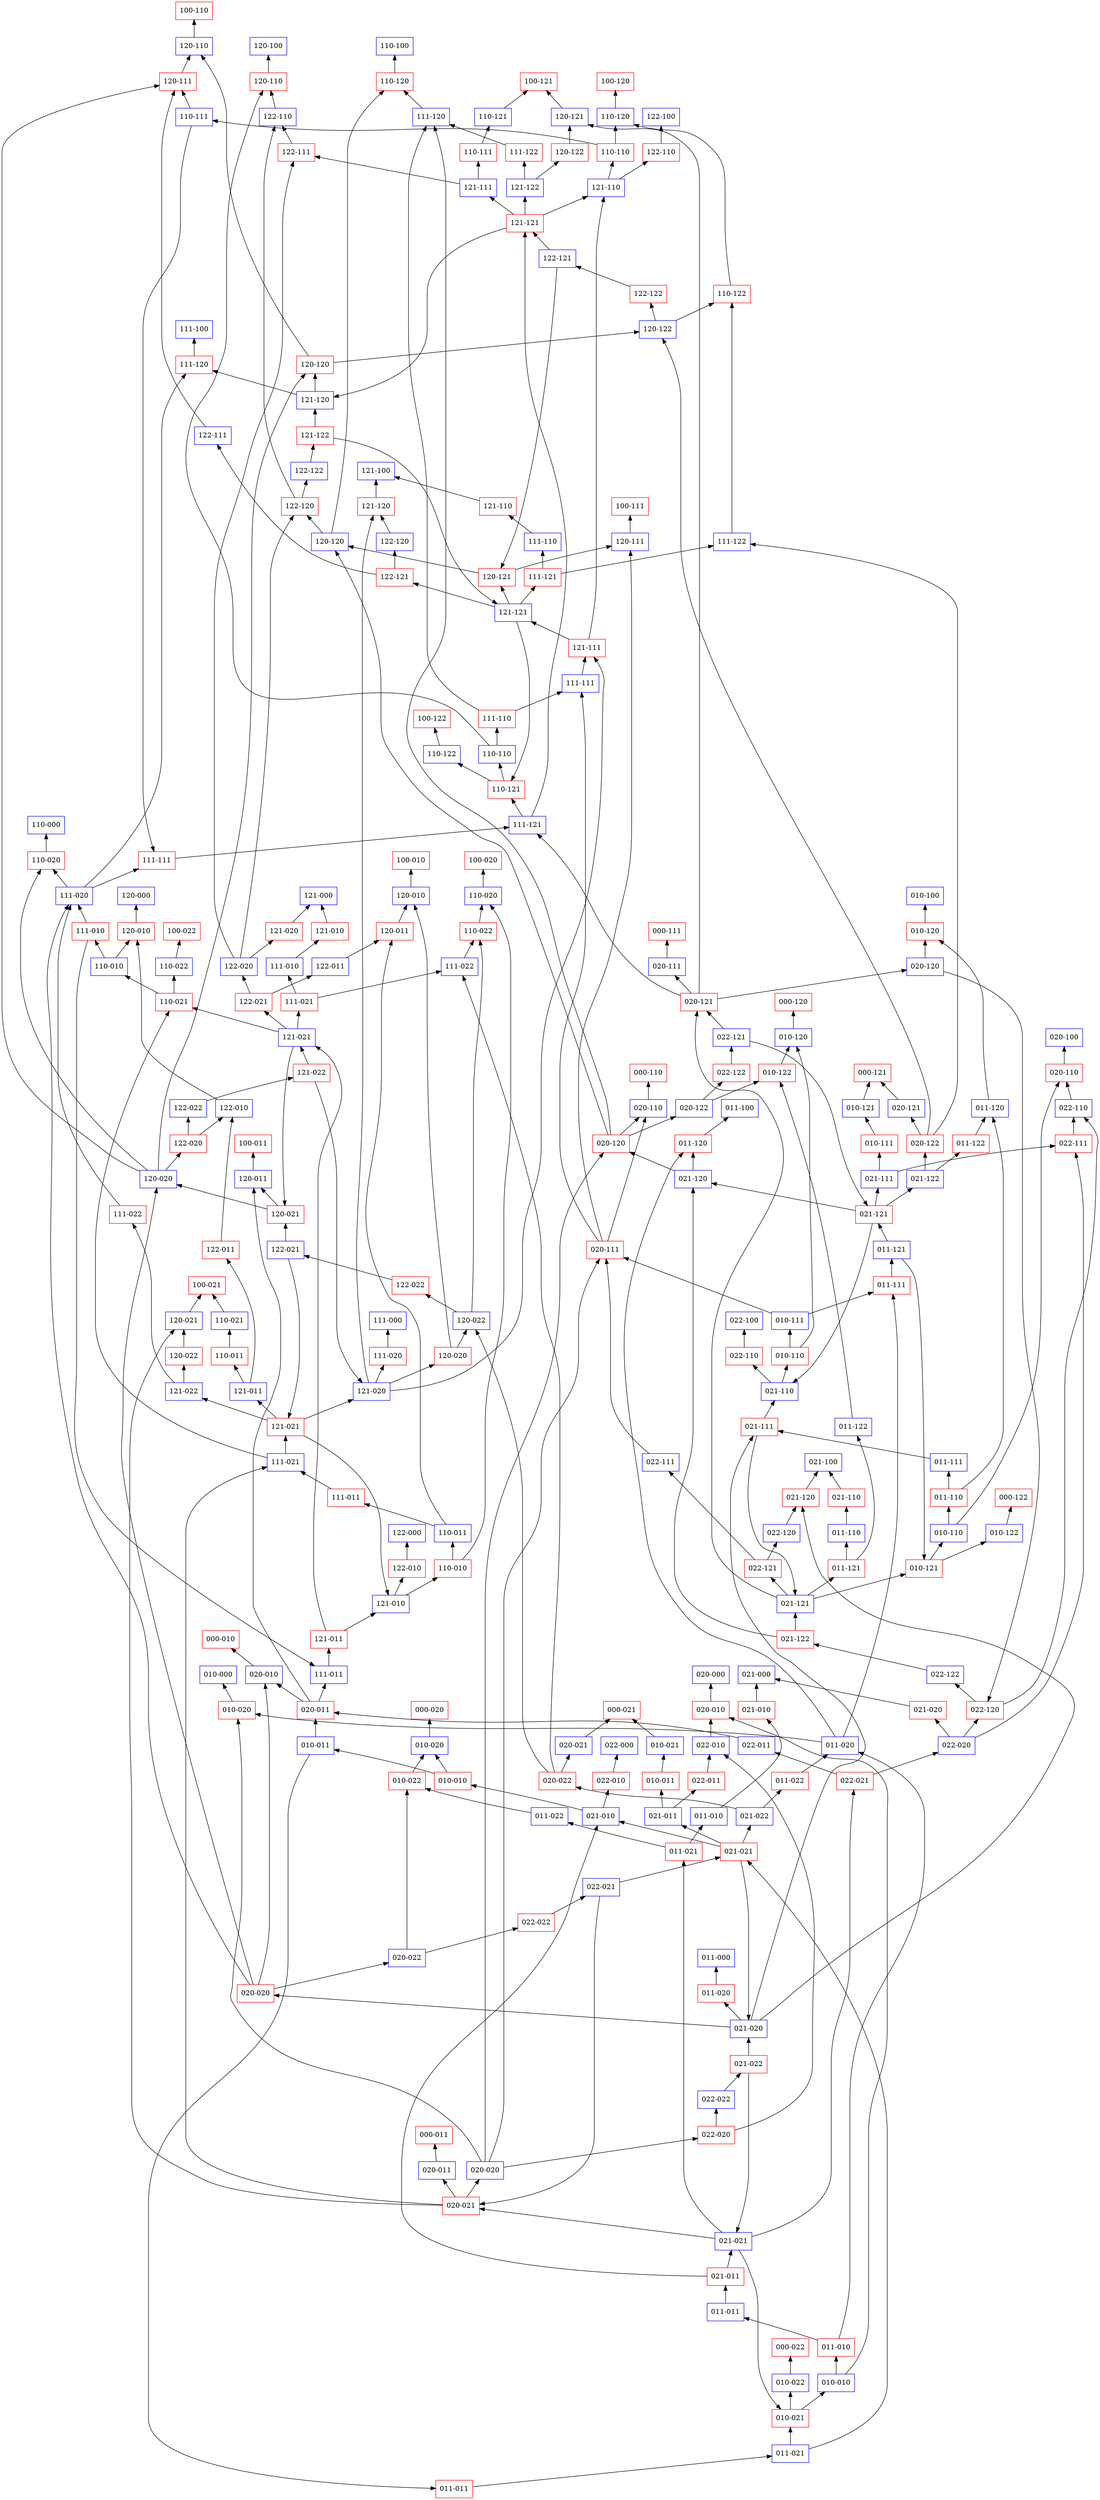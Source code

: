 digraph G {
node [shape = box];
rankdir=BT
26 -> 172
172 -> 16
172 -> 52
16 -> 157
16 -> 161
52 -> 193
52 -> 194
52 -> 195
52 -> 197
157 -> 25
157 -> 37
161 -> 5
193 -> 13
193 -> 61
194 -> 14
194 -> 62
195 -> 57
195 -> 56
195 -> 27
195 -> 39
197 -> 29
197 -> 41
25 -> 170
25 -> 171
37 -> 180
13 -> 158
13 -> 159
61 -> 204
14 -> 160
62 -> 205
57 -> 198
56 -> 199
56 -> 202
27 -> 168
39 -> 255
39 -> 243
39 -> 181
39 -> 185
29 -> 171
41 -> 257
41 -> 245
41 -> 184
170 -> 50
171 -> 33
171 -> 32
171 -> 15
158 -> 26
158 -> 38
159 -> 3
160 -> 4
205 -> 37
199 -> 19
199 -> 67
202 -> 22
202 -> 34
202 -> 46
202 -> 70
255 -> 117
255 -> 116
255 -> 87
255 -> 135
243 -> 105
243 -> 104
243 -> 87
181 -> 1
185 -> 17
185 -> 65
257 -> 89
257 -> 137
245 -> 89
184 -> 4
50 -> 193
50 -> 196
33 -> 174
32 -> 178
15 -> 156
38 -> 254
38 -> 242
38 -> 181
19 -> 164
19 -> 165
67 -> 210
22 -> 163
22 -> 167
34 -> 175
34 -> 179
46 -> 262
46 -> 250
46 -> 188
46 -> 189
70 -> 212
70 -> 213
117 -> 259
117 -> 263
116 -> 259
87 -> 228
135 -> 277
135 -> 281
105 -> 246
104 -> 250
17 -> 159
65 -> 208
89 -> 231
137 -> 280
196 -> 16
196 -> 28
196 -> 40
196 -> 64
178 -> 22
178 -> 58
254 -> 74
242 -> 122
164 -> 32
164 -> 44
165 -> 9
163 -> 31
163 -> 43
167 -> 11
175 -> 55
179 -> 23
262 -> 82
250 -> 94
250 -> 130
188 -> 8
189 -> 21
189 -> 69
212 -> 44
213 -> 57
259 -> 79
263 -> 95
263 -> 143
277 -> 109
281 -> 125
208 -> 40
208 -> 52
231 -> 75
280 -> 112
280 -> 124
28 -> 169
28 -> 173
40 -> 256
40 -> 244
40 -> 182
40 -> 183
64 -> 206
64 -> 207
58 -> 199
58 -> 200
58 -> 201
58 -> 203
122 -> 265
122 -> 268
44 -> 260
44 -> 248
44 -> 187
31 -> 176
31 -> 177
43 -> 186
55 -> 198
23 -> 165
94 -> 235
94 -> 239
130 -> 271
130 -> 272
130 -> 273
130 -> 275
21 -> 162
69 -> 211
69 -> 215
95 -> 237
143 -> 286
109 -> 252
125 -> 267
125 -> 268
112 -> 254
112 -> 255
124 -> 265
124 -> 266
124 -> 267
124 -> 269
169 -> 49
173 -> 17
256 -> 76
244 -> 88
244 -> 124
182 -> 2
183 -> 45
183 -> 44
183 -> 15
183 -> 63
206 -> 38
207 -> 69
207 -> 68
207 -> 51
200 -> 20
200 -> 68
201 -> 33
201 -> 45
203 -> 35
203 -> 47
265 -> 85
265 -> 133
268 -> 88
268 -> 100
268 -> 112
268 -> 136
260 -> 80
248 -> 128
187 -> 7
176 -> 56
177 -> 21
235 -> 103
235 -> 115
239 -> 83
271 -> 91
271 -> 139
272 -> 92
272 -> 140
273 -> 105
273 -> 117
275 -> 107
275 -> 119
211 -> 43
215 -> 59
237 -> 81
286 -> 118
286 -> 130
267 -> 129
267 -> 128
267 -> 99
267 -> 111
266 -> 86
266 -> 134
269 -> 101
269 -> 113
49 -> 192
88 -> 229
88 -> 233
45 -> 261
45 -> 249
45 -> 187
45 -> 191
63 -> 205
63 -> 209
68 -> 211
51 -> 192
20 -> 166
35 -> 177
47 -> 263
47 -> 251
47 -> 190
85 -> 230
85 -> 231
133 -> 276
100 -> 241
100 -> 245
136 -> 278
136 -> 279
128 -> 271
128 -> 274
103 -> 248
103 -> 249
115 -> 258
91 -> 236
91 -> 237
139 -> 282
92 -> 238
140 -> 283
107 -> 249
119 -> 262
59 -> 201
59 -> 202
118 -> 260
118 -> 261
129 -> 270
99 -> 240
111 -> 253
111 -> 257
86 -> 232
134 -> 277
101 -> 243
113 -> 256
229 -> 97
229 -> 109
233 -> 77
261 -> 93
261 -> 141
249 -> 93
191 -> 23
191 -> 71
209 -> 53
166 -> 10
251 -> 95
190 -> 10
230 -> 98
230 -> 110
241 -> 121
278 -> 110
279 -> 141
279 -> 140
279 -> 123
274 -> 94
274 -> 106
274 -> 118
274 -> 142
236 -> 104
236 -> 116
238 -> 82
283 -> 115
253 -> 73
232 -> 76
97 -> 242
97 -> 243
93 -> 234
141 -> 283
141 -> 287
71 -> 214
53 -> 195
53 -> 196
98 -> 244
110 -> 253
121 -> 264
123 -> 264
106 -> 247
106 -> 251
142 -> 284
142 -> 285
287 -> 131
214 -> 46
214 -> 58
247 -> 127
284 -> 116
285 -> 129
131 -> 273
131 -> 274
127 -> 270
1 [label="000-010", color=red];
2 [label="000-011", color=red];
3 [label="000-020", color=red];
4 [label="000-021", color=red];
5 [label="000-022", color=red];
7 [label="000-110", color=red];
8 [label="000-111", color=red];
9 [label="000-120", color=red];
10 [label="000-121", color=red];
11 [label="000-122", color=red];
13 [label="010-010", color=red];
14 [label="010-011", color=red];
15 [label="010-020", color=red];
16 [label="010-021", color=red];
17 [label="010-022", color=red];
19 [label="010-110", color=red];
20 [label="010-111", color=red];
21 [label="010-120", color=red];
22 [label="010-121", color=red];
23 [label="010-122", color=red];
25 [label="011-010", color=red];
26 [label="011-011", color=red];
27 [label="011-020", color=red];
28 [label="011-021", color=red];
29 [label="011-022", color=red];
31 [label="011-110", color=red];
32 [label="011-111", color=red];
33 [label="011-120", color=red];
34 [label="011-121", color=red];
35 [label="011-122", color=red];
37 [label="020-010", color=red];
38 [label="020-011", color=red];
39 [label="020-020", color=red];
40 [label="020-021", color=red];
41 [label="020-022", color=red];
43 [label="020-110", color=red];
44 [label="020-111", color=red];
45 [label="020-120", color=red];
46 [label="020-121", color=red];
47 [label="020-122", color=red];
49 [label="021-010", color=red];
50 [label="021-011", color=red];
51 [label="021-020", color=red];
52 [label="021-021", color=red];
53 [label="021-022", color=red];
55 [label="021-110", color=red];
56 [label="021-111", color=red];
57 [label="021-120", color=red];
58 [label="021-121", color=red];
59 [label="021-122", color=red];
61 [label="022-010", color=red];
62 [label="022-011", color=red];
63 [label="022-020", color=red];
64 [label="022-021", color=red];
65 [label="022-022", color=red];
67 [label="022-110", color=red];
68 [label="022-111", color=red];
69 [label="022-120", color=red];
70 [label="022-121", color=red];
71 [label="022-122", color=red];
73 [label="100-010", color=red];
74 [label="100-011", color=red];
75 [label="100-020", color=red];
76 [label="100-021", color=red];
77 [label="100-022", color=red];
79 [label="100-110", color=red];
80 [label="100-111", color=red];
81 [label="100-120", color=red];
82 [label="100-121", color=red];
83 [label="100-122", color=red];
85 [label="110-010", color=red];
86 [label="110-011", color=red];
87 [label="110-020", color=red];
88 [label="110-021", color=red];
89 [label="110-022", color=red];
91 [label="110-110", color=red];
92 [label="110-111", color=red];
93 [label="110-120", color=red];
94 [label="110-121", color=red];
95 [label="110-122", color=red];
97 [label="111-010", color=red];
98 [label="111-011", color=red];
99 [label="111-020", color=red];
100 [label="111-021", color=red];
101 [label="111-022", color=red];
103 [label="111-110", color=red];
104 [label="111-111", color=red];
105 [label="111-120", color=red];
106 [label="111-121", color=red];
107 [label="111-122", color=red];
109 [label="120-010", color=red];
110 [label="120-011", color=red];
111 [label="120-020", color=red];
112 [label="120-021", color=red];
113 [label="120-022", color=red];
115 [label="120-110", color=red];
116 [label="120-111", color=red];
117 [label="120-120", color=red];
118 [label="120-121", color=red];
119 [label="120-122", color=red];
121 [label="121-010", color=red];
122 [label="121-011", color=red];
123 [label="121-020", color=red];
124 [label="121-021", color=red];
125 [label="121-022", color=red];
127 [label="121-110", color=red];
128 [label="121-111", color=red];
129 [label="121-120", color=red];
130 [label="121-121", color=red];
131 [label="121-122", color=red];
133 [label="122-010", color=red];
134 [label="122-011", color=red];
135 [label="122-020", color=red];
136 [label="122-021", color=red];
137 [label="122-022", color=red];
139 [label="122-110", color=red];
140 [label="122-111", color=red];
141 [label="122-120", color=red];
142 [label="122-121", color=red];
143 [label="122-122", color=red];
156 [label="010-000", color=blue];
157 [label="010-010", color=blue];
158 [label="010-011", color=blue];
159 [label="010-020", color=blue];
160 [label="010-021", color=blue];
161 [label="010-022", color=blue];
162 [label="010-100", color=blue];
163 [label="010-110", color=blue];
164 [label="010-111", color=blue];
165 [label="010-120", color=blue];
166 [label="010-121", color=blue];
167 [label="010-122", color=blue];
168 [label="011-000", color=blue];
169 [label="011-010", color=blue];
170 [label="011-011", color=blue];
171 [label="011-020", color=blue];
172 [label="011-021", color=blue];
173 [label="011-022", color=blue];
174 [label="011-100", color=blue];
175 [label="011-110", color=blue];
176 [label="011-111", color=blue];
177 [label="011-120", color=blue];
178 [label="011-121", color=blue];
179 [label="011-122", color=blue];
180 [label="020-000", color=blue];
181 [label="020-010", color=blue];
182 [label="020-011", color=blue];
183 [label="020-020", color=blue];
184 [label="020-021", color=blue];
185 [label="020-022", color=blue];
186 [label="020-100", color=blue];
187 [label="020-110", color=blue];
188 [label="020-111", color=blue];
189 [label="020-120", color=blue];
190 [label="020-121", color=blue];
191 [label="020-122", color=blue];
192 [label="021-000", color=blue];
193 [label="021-010", color=blue];
194 [label="021-011", color=blue];
195 [label="021-020", color=blue];
196 [label="021-021", color=blue];
197 [label="021-022", color=blue];
198 [label="021-100", color=blue];
199 [label="021-110", color=blue];
200 [label="021-111", color=blue];
201 [label="021-120", color=blue];
202 [label="021-121", color=blue];
203 [label="021-122", color=blue];
204 [label="022-000", color=blue];
205 [label="022-010", color=blue];
206 [label="022-011", color=blue];
207 [label="022-020", color=blue];
208 [label="022-021", color=blue];
209 [label="022-022", color=blue];
210 [label="022-100", color=blue];
211 [label="022-110", color=blue];
212 [label="022-111", color=blue];
213 [label="022-120", color=blue];
214 [label="022-121", color=blue];
215 [label="022-122", color=blue];
228 [label="110-000", color=blue];
229 [label="110-010", color=blue];
230 [label="110-011", color=blue];
231 [label="110-020", color=blue];
232 [label="110-021", color=blue];
233 [label="110-022", color=blue];
234 [label="110-100", color=blue];
235 [label="110-110", color=blue];
236 [label="110-111", color=blue];
237 [label="110-120", color=blue];
238 [label="110-121", color=blue];
239 [label="110-122", color=blue];
240 [label="111-000", color=blue];
241 [label="111-010", color=blue];
242 [label="111-011", color=blue];
243 [label="111-020", color=blue];
244 [label="111-021", color=blue];
245 [label="111-022", color=blue];
246 [label="111-100", color=blue];
247 [label="111-110", color=blue];
248 [label="111-111", color=blue];
249 [label="111-120", color=blue];
250 [label="111-121", color=blue];
251 [label="111-122", color=blue];
252 [label="120-000", color=blue];
253 [label="120-010", color=blue];
254 [label="120-011", color=blue];
255 [label="120-020", color=blue];
256 [label="120-021", color=blue];
257 [label="120-022", color=blue];
258 [label="120-100", color=blue];
259 [label="120-110", color=blue];
260 [label="120-111", color=blue];
261 [label="120-120", color=blue];
262 [label="120-121", color=blue];
263 [label="120-122", color=blue];
264 [label="121-000", color=blue];
265 [label="121-010", color=blue];
266 [label="121-011", color=blue];
267 [label="121-020", color=blue];
268 [label="121-021", color=blue];
269 [label="121-022", color=blue];
270 [label="121-100", color=blue];
271 [label="121-110", color=blue];
272 [label="121-111", color=blue];
273 [label="121-120", color=blue];
274 [label="121-121", color=blue];
275 [label="121-122", color=blue];
276 [label="122-000", color=blue];
277 [label="122-010", color=blue];
278 [label="122-011", color=blue];
279 [label="122-020", color=blue];
280 [label="122-021", color=blue];
281 [label="122-022", color=blue];
282 [label="122-100", color=blue];
283 [label="122-110", color=blue];
284 [label="122-111", color=blue];
285 [label="122-120", color=blue];
286 [label="122-121", color=blue];
287 [label="122-122", color=blue];
}
